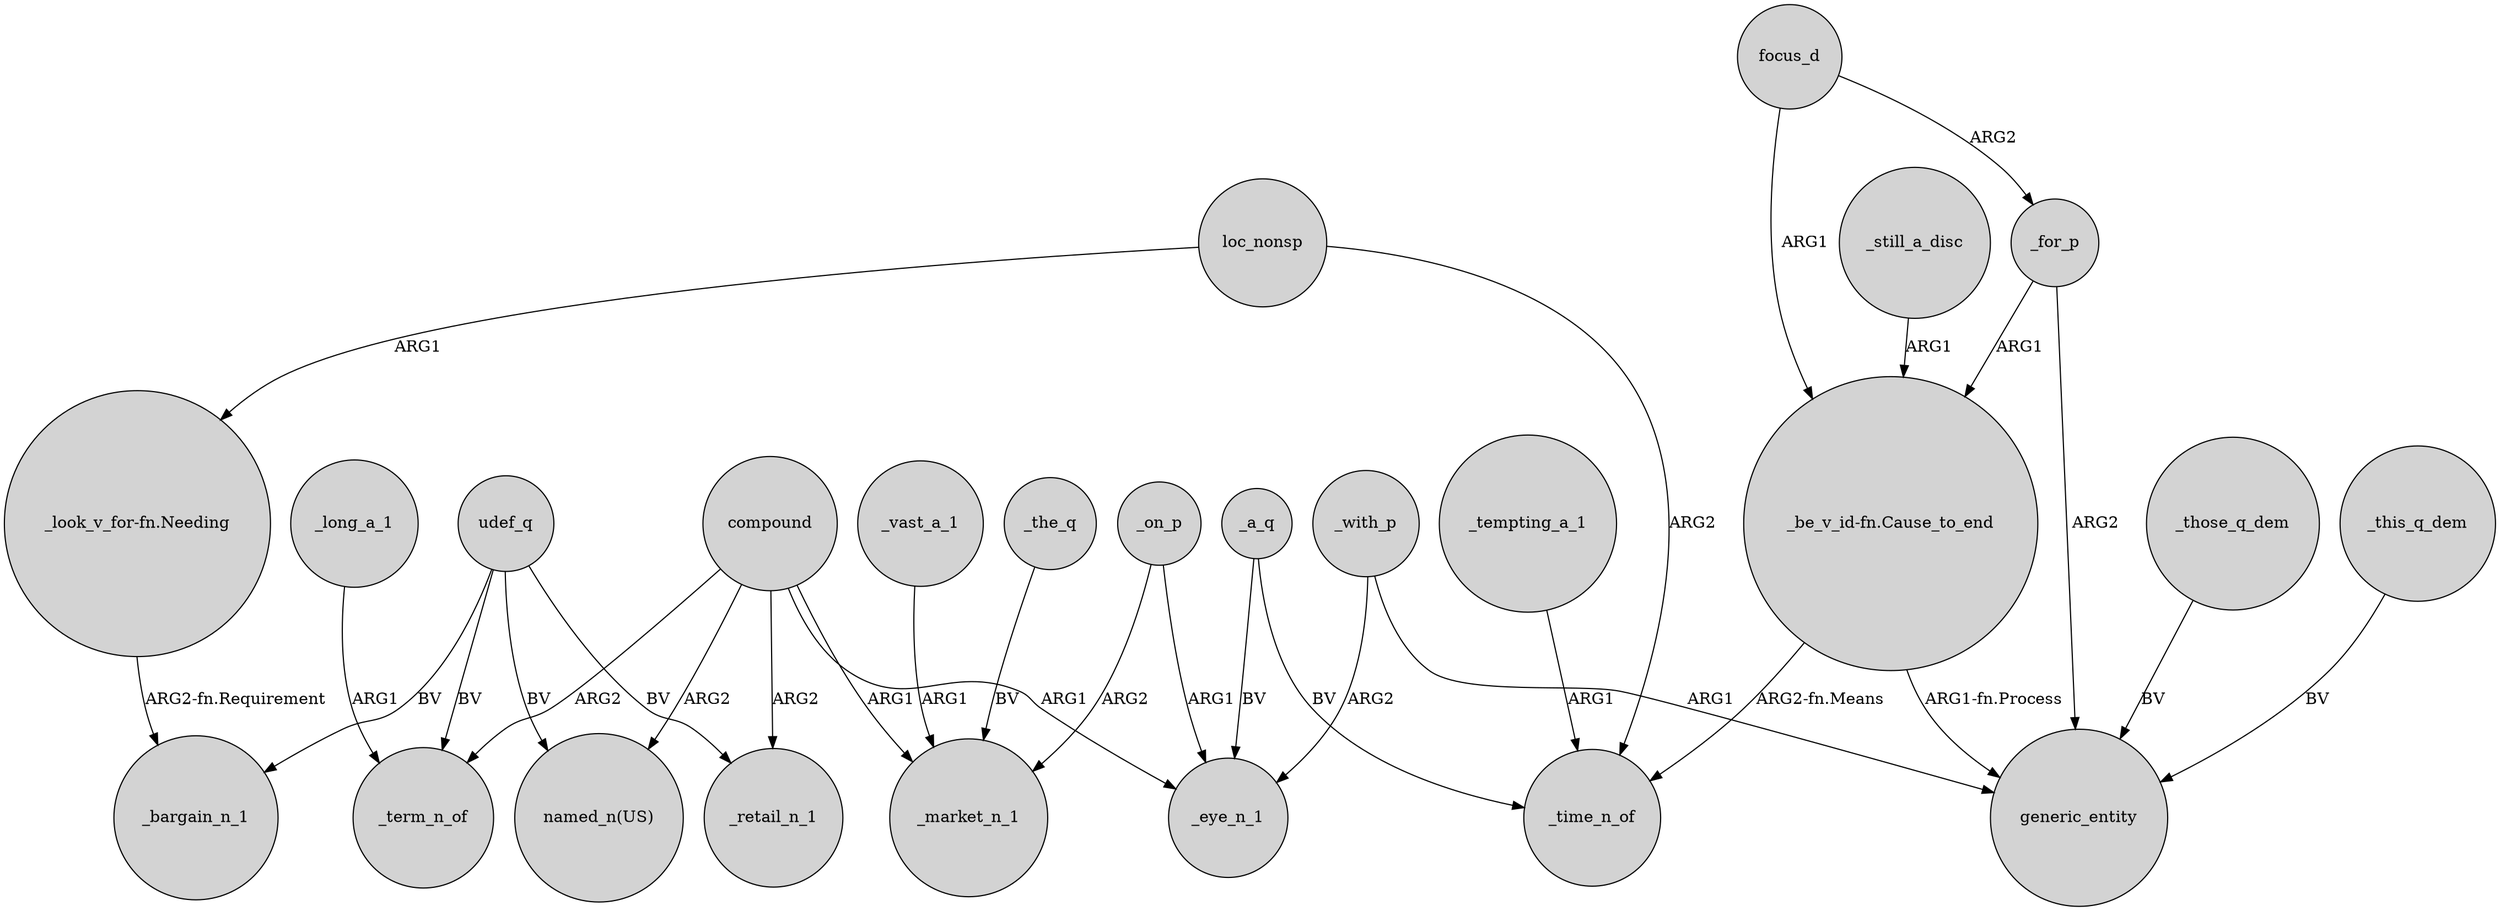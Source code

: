 digraph {
	node [shape=circle style=filled]
	_with_p -> generic_entity [label=ARG1]
	focus_d -> "_be_v_id-fn.Cause_to_end" [label=ARG1]
	udef_q -> _term_n_of [label=BV]
	_those_q_dem -> generic_entity [label=BV]
	loc_nonsp -> "_look_v_for-fn.Needing" [label=ARG1]
	"_be_v_id-fn.Cause_to_end" -> _time_n_of [label="ARG2-fn.Means"]
	compound -> _term_n_of [label=ARG2]
	_with_p -> _eye_n_1 [label=ARG2]
	_a_q -> _eye_n_1 [label=BV]
	_long_a_1 -> _term_n_of [label=ARG1]
	_for_p -> generic_entity [label=ARG2]
	_on_p -> _market_n_1 [label=ARG2]
	_still_a_disc -> "_be_v_id-fn.Cause_to_end" [label=ARG1]
	udef_q -> _bargain_n_1 [label=BV]
	compound -> _retail_n_1 [label=ARG2]
	_the_q -> _market_n_1 [label=BV]
	_a_q -> _time_n_of [label=BV]
	udef_q -> _retail_n_1 [label=BV]
	_this_q_dem -> generic_entity [label=BV]
	_for_p -> "_be_v_id-fn.Cause_to_end" [label=ARG1]
	compound -> _eye_n_1 [label=ARG1]
	_tempting_a_1 -> _time_n_of [label=ARG1]
	"_look_v_for-fn.Needing" -> _bargain_n_1 [label="ARG2-fn.Requirement"]
	"_be_v_id-fn.Cause_to_end" -> generic_entity [label="ARG1-fn.Process"]
	loc_nonsp -> _time_n_of [label=ARG2]
	_on_p -> _eye_n_1 [label=ARG1]
	focus_d -> _for_p [label=ARG2]
	_vast_a_1 -> _market_n_1 [label=ARG1]
	compound -> _market_n_1 [label=ARG1]
	compound -> "named_n(US)" [label=ARG2]
	udef_q -> "named_n(US)" [label=BV]
}
